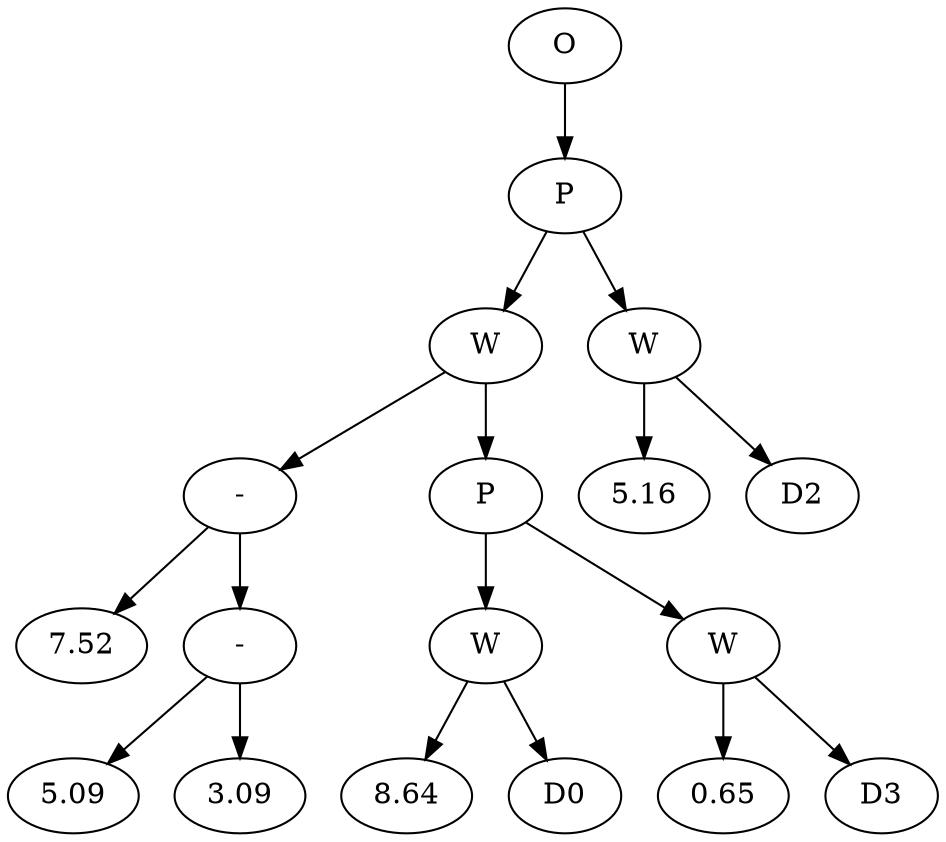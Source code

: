 // Tree
digraph {
	7636392 [label=O]
	7636393 [label=P]
	7636392 -> 7636393
	7636394 [label=W]
	7636393 -> 7636394
	7636395 [label="-"]
	7636394 -> 7636395
	7636396 [label=7.52]
	7636395 -> 7636396
	7636397 [label="-"]
	7636395 -> 7636397
	7636398 [label=5.09]
	7636397 -> 7636398
	7636399 [label=3.09]
	7636397 -> 7636399
	7636400 [label=P]
	7636394 -> 7636400
	7636401 [label=W]
	7636400 -> 7636401
	7636402 [label=8.64]
	7636401 -> 7636402
	7636403 [label=D0]
	7636401 -> 7636403
	7636404 [label=W]
	7636400 -> 7636404
	7636405 [label=0.65]
	7636404 -> 7636405
	7636406 [label=D3]
	7636404 -> 7636406
	7636407 [label=W]
	7636393 -> 7636407
	7636408 [label=5.16]
	7636407 -> 7636408
	7636409 [label=D2]
	7636407 -> 7636409
}
